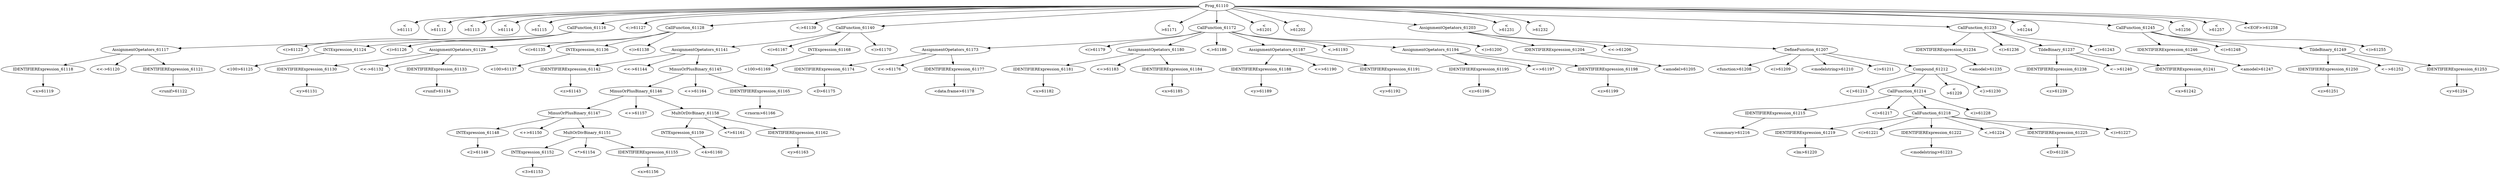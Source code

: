 digraph {

"Prog_61110"->"<
>61111";
"Prog_61110"->"<
>61112";
"Prog_61110"->"<
>61113";
"Prog_61110"->"<
>61114";
"Prog_61110"->"<
>61115";
"Prog_61110"->"CallFunction_61116";
"CallFunction_61116"->"AssignmentOpetators_61117";
"AssignmentOpetators_61117"->"IDENTIFIERExpression_61118";
"IDENTIFIERExpression_61118"->"<x>61119";
"AssignmentOpetators_61117"->"<<->61120";
"AssignmentOpetators_61117"->"IDENTIFIERExpression_61121";
"IDENTIFIERExpression_61121"->"<runif>61122";
"CallFunction_61116"->"<(>61123";
"CallFunction_61116"->"INTExpression_61124";
"INTExpression_61124"->"<100>61125";
"CallFunction_61116"->"<)>61126";
"Prog_61110"->"<;>61127";
"Prog_61110"->"CallFunction_61128";
"CallFunction_61128"->"AssignmentOpetators_61129";
"AssignmentOpetators_61129"->"IDENTIFIERExpression_61130";
"IDENTIFIERExpression_61130"->"<y>61131";
"AssignmentOpetators_61129"->"<<->61132";
"AssignmentOpetators_61129"->"IDENTIFIERExpression_61133";
"IDENTIFIERExpression_61133"->"<runif>61134";
"CallFunction_61128"->"<(>61135";
"CallFunction_61128"->"INTExpression_61136";
"INTExpression_61136"->"<100>61137";
"CallFunction_61128"->"<)>61138";
"Prog_61110"->"<;>61139";
"Prog_61110"->"CallFunction_61140";
"CallFunction_61140"->"AssignmentOpetators_61141";
"AssignmentOpetators_61141"->"IDENTIFIERExpression_61142";
"IDENTIFIERExpression_61142"->"<z>61143";
"AssignmentOpetators_61141"->"<<->61144";
"AssignmentOpetators_61141"->"MinusOrPlusBinary_61145";
"MinusOrPlusBinary_61145"->"MinusOrPlusBinary_61146";
"MinusOrPlusBinary_61146"->"MinusOrPlusBinary_61147";
"MinusOrPlusBinary_61147"->"INTExpression_61148";
"INTExpression_61148"->"<2>61149";
"MinusOrPlusBinary_61147"->"<+>61150";
"MinusOrPlusBinary_61147"->"MultOrDivBinary_61151";
"MultOrDivBinary_61151"->"INTExpression_61152";
"INTExpression_61152"->"<3>61153";
"MultOrDivBinary_61151"->"<*>61154";
"MultOrDivBinary_61151"->"IDENTIFIERExpression_61155";
"IDENTIFIERExpression_61155"->"<x>61156";
"MinusOrPlusBinary_61146"->"<+>61157";
"MinusOrPlusBinary_61146"->"MultOrDivBinary_61158";
"MultOrDivBinary_61158"->"INTExpression_61159";
"INTExpression_61159"->"<4>61160";
"MultOrDivBinary_61158"->"<*>61161";
"MultOrDivBinary_61158"->"IDENTIFIERExpression_61162";
"IDENTIFIERExpression_61162"->"<y>61163";
"MinusOrPlusBinary_61145"->"<+>61164";
"MinusOrPlusBinary_61145"->"IDENTIFIERExpression_61165";
"IDENTIFIERExpression_61165"->"<rnorm>61166";
"CallFunction_61140"->"<(>61167";
"CallFunction_61140"->"INTExpression_61168";
"INTExpression_61168"->"<100>61169";
"CallFunction_61140"->"<)>61170";
"Prog_61110"->"<
>61171";
"Prog_61110"->"CallFunction_61172";
"CallFunction_61172"->"AssignmentOpetators_61173";
"AssignmentOpetators_61173"->"IDENTIFIERExpression_61174";
"IDENTIFIERExpression_61174"->"<D>61175";
"AssignmentOpetators_61173"->"<<->61176";
"AssignmentOpetators_61173"->"IDENTIFIERExpression_61177";
"IDENTIFIERExpression_61177"->"<data.frame>61178";
"CallFunction_61172"->"<(>61179";
"CallFunction_61172"->"AssignmentOpetators_61180";
"AssignmentOpetators_61180"->"IDENTIFIERExpression_61181";
"IDENTIFIERExpression_61181"->"<x>61182";
"AssignmentOpetators_61180"->"<=>61183";
"AssignmentOpetators_61180"->"IDENTIFIERExpression_61184";
"IDENTIFIERExpression_61184"->"<x>61185";
"CallFunction_61172"->"<,>61186";
"CallFunction_61172"->"AssignmentOpetators_61187";
"AssignmentOpetators_61187"->"IDENTIFIERExpression_61188";
"IDENTIFIERExpression_61188"->"<y>61189";
"AssignmentOpetators_61187"->"<=>61190";
"AssignmentOpetators_61187"->"IDENTIFIERExpression_61191";
"IDENTIFIERExpression_61191"->"<y>61192";
"CallFunction_61172"->"<,>61193";
"CallFunction_61172"->"AssignmentOpetators_61194";
"AssignmentOpetators_61194"->"IDENTIFIERExpression_61195";
"IDENTIFIERExpression_61195"->"<z>61196";
"AssignmentOpetators_61194"->"<=>61197";
"AssignmentOpetators_61194"->"IDENTIFIERExpression_61198";
"IDENTIFIERExpression_61198"->"<z>61199";
"CallFunction_61172"->"<)>61200";
"Prog_61110"->"<
>61201";
"Prog_61110"->"<
>61202";
"Prog_61110"->"AssignmentOpetators_61203";
"AssignmentOpetators_61203"->"IDENTIFIERExpression_61204";
"IDENTIFIERExpression_61204"->"<amodel>61205";
"AssignmentOpetators_61203"->"<<->61206";
"AssignmentOpetators_61203"->"DefineFunction_61207";
"DefineFunction_61207"->"<function>61208";
"DefineFunction_61207"->"<(>61209";
"DefineFunction_61207"->"<modelstring>61210";
"DefineFunction_61207"->"<)>61211";
"DefineFunction_61207"->"Compound_61212";
"Compound_61212"->"<{>61213";
"Compound_61212"->"CallFunction_61214";
"CallFunction_61214"->"IDENTIFIERExpression_61215";
"IDENTIFIERExpression_61215"->"<summary>61216";
"CallFunction_61214"->"<(>61217";
"CallFunction_61214"->"CallFunction_61218";
"CallFunction_61218"->"IDENTIFIERExpression_61219";
"IDENTIFIERExpression_61219"->"<lm>61220";
"CallFunction_61218"->"<(>61221";
"CallFunction_61218"->"IDENTIFIERExpression_61222";
"IDENTIFIERExpression_61222"->"<modelstring>61223";
"CallFunction_61218"->"<,>61224";
"CallFunction_61218"->"IDENTIFIERExpression_61225";
"IDENTIFIERExpression_61225"->"<D>61226";
"CallFunction_61218"->"<)>61227";
"CallFunction_61214"->"<)>61228";
"Compound_61212"->"<
>61229";
"Compound_61212"->"<}>61230";
"Prog_61110"->"<
>61231";
"Prog_61110"->"<
>61232";
"Prog_61110"->"CallFunction_61233";
"CallFunction_61233"->"IDENTIFIERExpression_61234";
"IDENTIFIERExpression_61234"->"<amodel>61235";
"CallFunction_61233"->"<(>61236";
"CallFunction_61233"->"TildeBinary_61237";
"TildeBinary_61237"->"IDENTIFIERExpression_61238";
"IDENTIFIERExpression_61238"->"<z>61239";
"TildeBinary_61237"->"<~>61240";
"TildeBinary_61237"->"IDENTIFIERExpression_61241";
"IDENTIFIERExpression_61241"->"<x>61242";
"CallFunction_61233"->"<)>61243";
"Prog_61110"->"<
>61244";
"Prog_61110"->"CallFunction_61245";
"CallFunction_61245"->"IDENTIFIERExpression_61246";
"IDENTIFIERExpression_61246"->"<amodel>61247";
"CallFunction_61245"->"<(>61248";
"CallFunction_61245"->"TildeBinary_61249";
"TildeBinary_61249"->"IDENTIFIERExpression_61250";
"IDENTIFIERExpression_61250"->"<z>61251";
"TildeBinary_61249"->"<~>61252";
"TildeBinary_61249"->"IDENTIFIERExpression_61253";
"IDENTIFIERExpression_61253"->"<y>61254";
"CallFunction_61245"->"<)>61255";
"Prog_61110"->"<
>61256";
"Prog_61110"->"<
>61257";
"Prog_61110"->"<<EOF>>61258";
}
